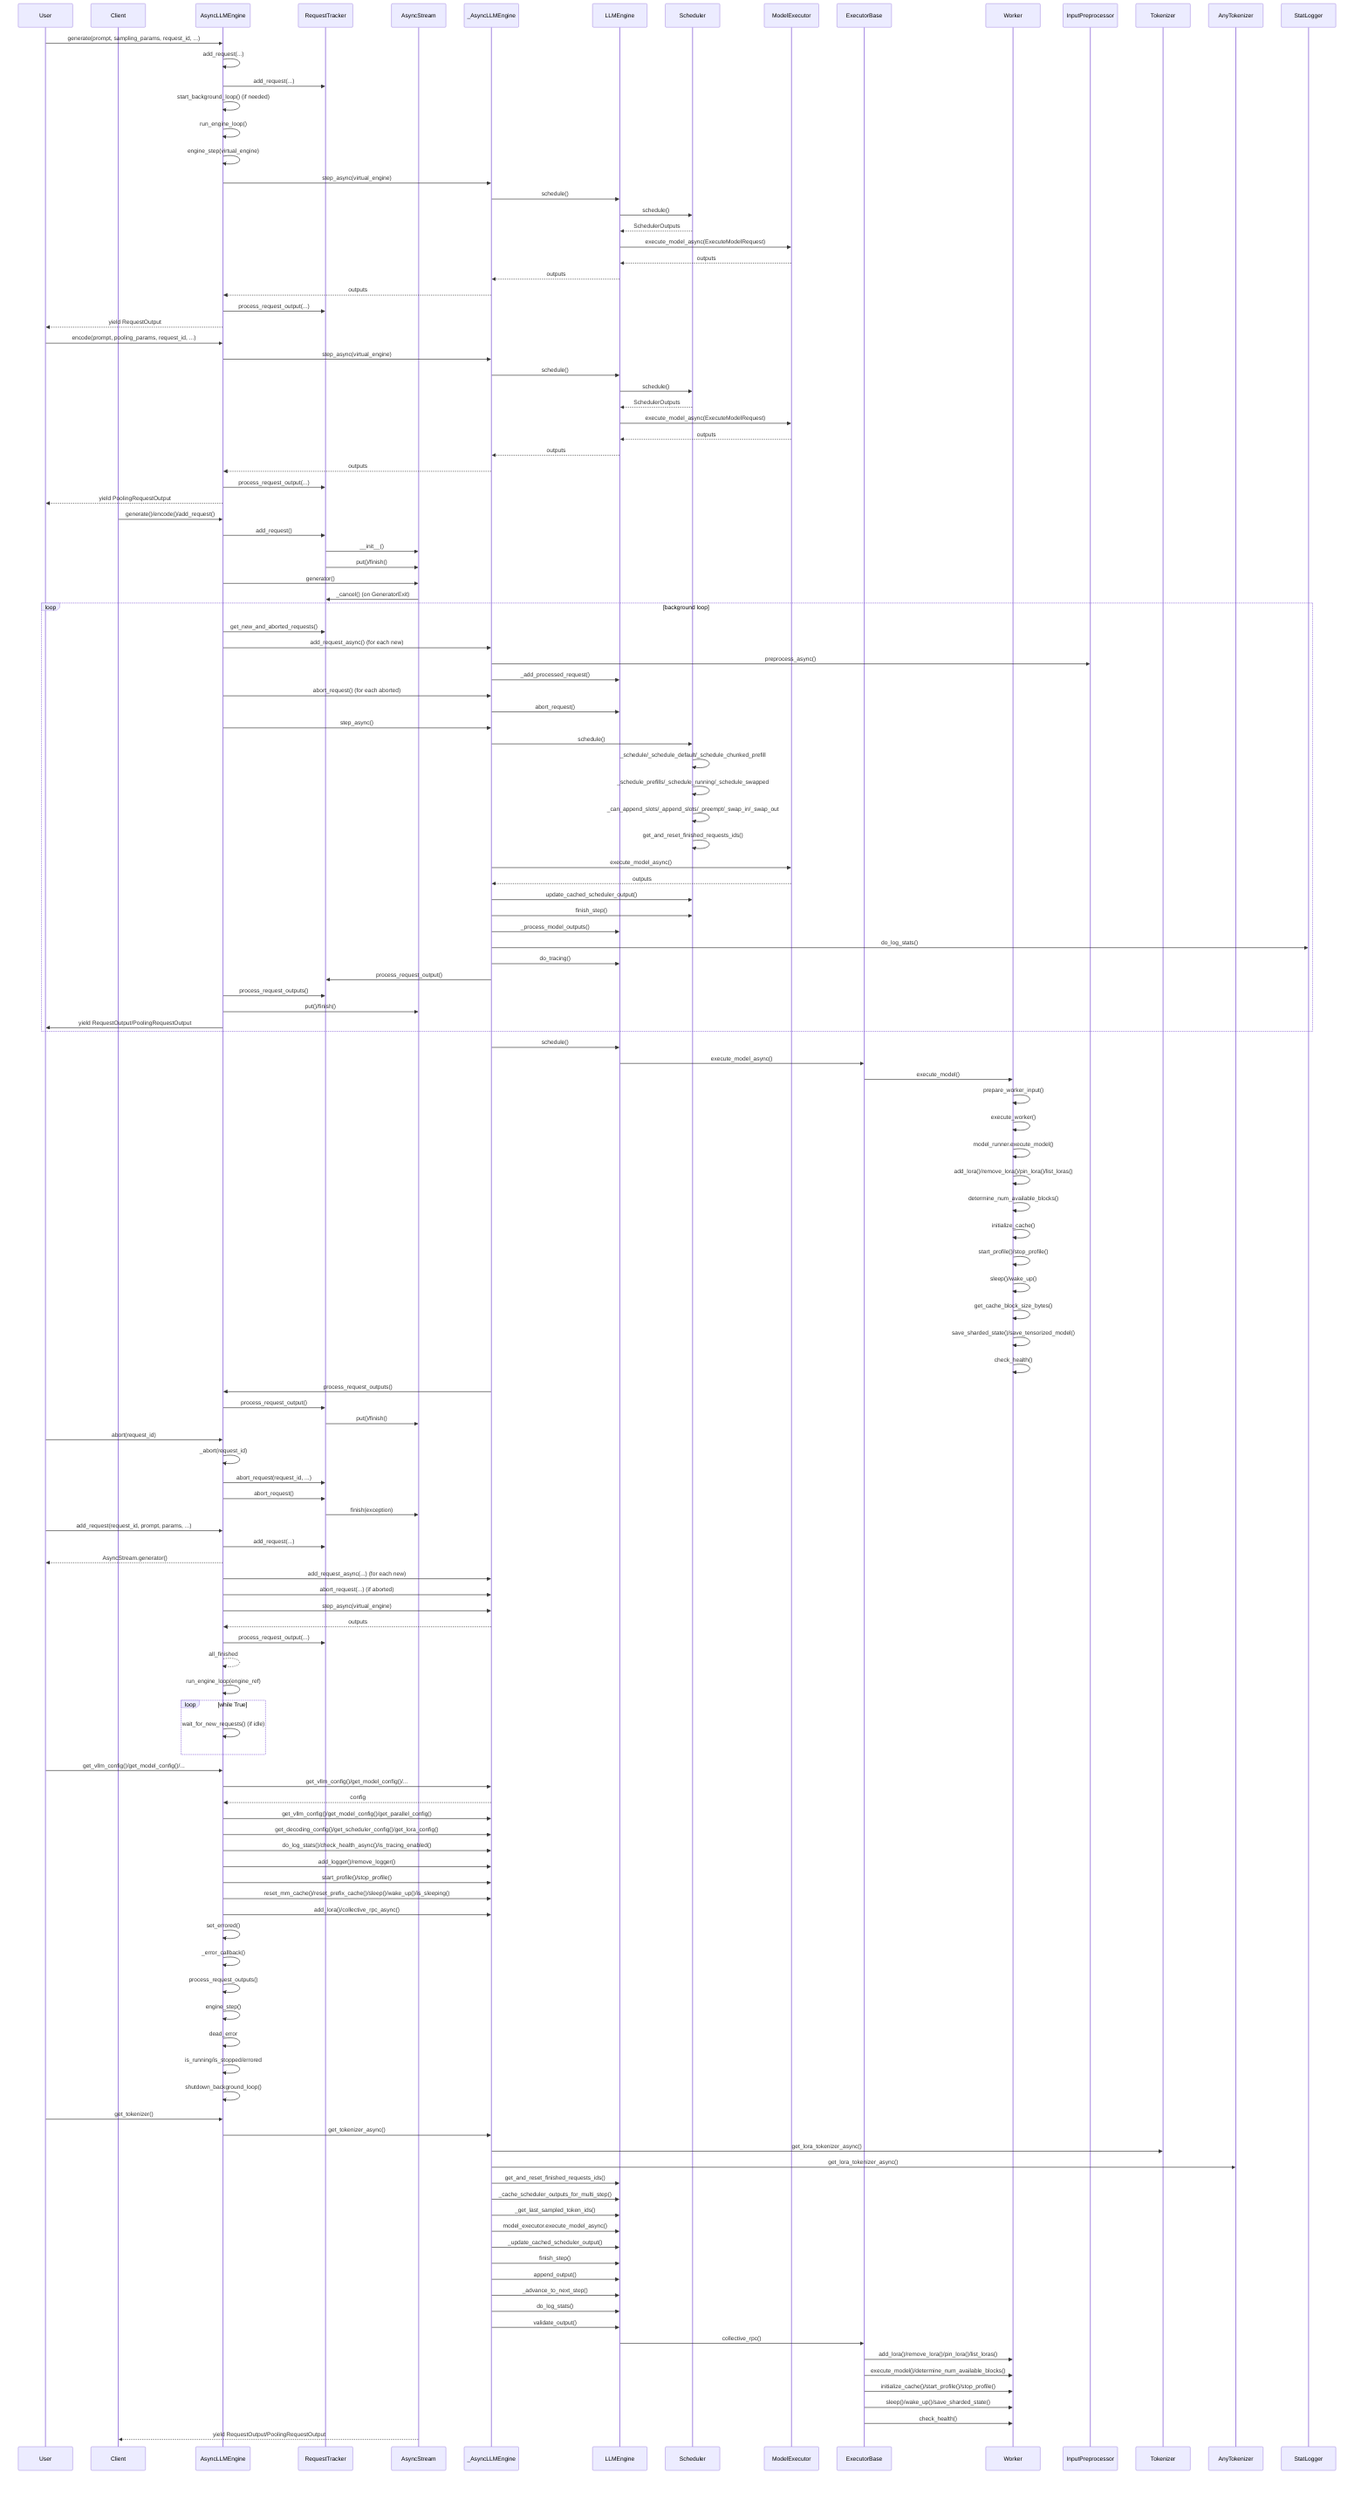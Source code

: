 sequenceDiagram
    %% ========================= Participants (union of all) =========================
    participant User
    participant Client
    participant AsyncLLMEngine
    participant RequestTracker
    participant AsyncStream
    participant _AsyncLLMEngine
    participant LLMEngine
    participant Scheduler
    participant ModelExecutor
    participant ExecutorBase
    participant Worker
    participant InputPreprocessor
    participant Tokenizer
    participant AnyTokenizer
    participant StatLogger

    %% ========================= 1) Request creation & initial processing =========================
    User->>AsyncLLMEngine: generate(prompt, sampling_params, request_id, ...)
    AsyncLLMEngine->>AsyncLLMEngine: add_request(...)
    AsyncLLMEngine->>RequestTracker: add_request(...)
    AsyncLLMEngine->>AsyncLLMEngine: start_background_loop() (if needed)
    AsyncLLMEngine->>AsyncLLMEngine: run_engine_loop()
    AsyncLLMEngine->>AsyncLLMEngine: engine_step(virtual_engine)
    AsyncLLMEngine->>_AsyncLLMEngine: step_async(virtual_engine)
    _AsyncLLMEngine->>LLMEngine: schedule()
    LLMEngine->>Scheduler: schedule()
    Scheduler-->>LLMEngine: SchedulerOutputs
    LLMEngine->>ModelExecutor: execute_model_async(ExecuteModelRequest)
    ModelExecutor-->>LLMEngine: outputs
    LLMEngine-->>_AsyncLLMEngine: outputs
    _AsyncLLMEngine-->>AsyncLLMEngine: outputs
    AsyncLLMEngine->>RequestTracker: process_request_output(...)
    AsyncLLMEngine-->>User: yield RequestOutput

    User->>AsyncLLMEngine: encode(prompt, pooling_params, request_id, ...)
    AsyncLLMEngine->>_AsyncLLMEngine: step_async(virtual_engine)
    _AsyncLLMEngine->>LLMEngine: schedule()
    LLMEngine->>Scheduler: schedule()
    Scheduler-->>LLMEngine: SchedulerOutputs
    LLMEngine->>ModelExecutor: execute_model_async(ExecuteModelRequest)
    ModelExecutor-->>LLMEngine: outputs
    LLMEngine-->>_AsyncLLMEngine: outputs
    _AsyncLLMEngine-->>AsyncLLMEngine: outputs
    AsyncLLMEngine->>RequestTracker: process_request_output(...)
    AsyncLLMEngine-->>User: yield PoolingRequestOutput

    %% Client path (distinct from User; kept since not identical)
    Client->>AsyncLLMEngine: generate()/encode()/add_request()
    AsyncLLMEngine->>RequestTracker: add_request()
    RequestTracker->>AsyncStream: __init__()
    RequestTracker->>AsyncStream: put()/finish()
    AsyncLLMEngine->>AsyncStream: generator()
    AsyncStream->>RequestTracker: _cancel() (on GeneratorExit)

   %% ========================= 2) Background Engine Loop =========================
    loop background loop
        AsyncLLMEngine->>RequestTracker: get_new_and_aborted_requests()
        AsyncLLMEngine->>_AsyncLLMEngine: add_request_async() (for each new)
        _AsyncLLMEngine->>InputPreprocessor: preprocess_async()
        _AsyncLLMEngine->>LLMEngine: _add_processed_request()
        AsyncLLMEngine->>_AsyncLLMEngine: abort_request() (for each aborted)
        _AsyncLLMEngine->>LLMEngine: abort_request()
        AsyncLLMEngine->>_AsyncLLMEngine: step_async()
        _AsyncLLMEngine->>Scheduler: schedule()
        Scheduler->>Scheduler: _schedule/_schedule_default/_schedule_chunked_prefill
        Scheduler->>Scheduler: _schedule_prefills/_schedule_running/_schedule_swapped
        Scheduler->>Scheduler: _can_append_slots/_append_slots/_preempt/_swap_in/_swap_out
        Scheduler->>Scheduler: get_and_reset_finished_requests_ids()
        _AsyncLLMEngine->>ModelExecutor: execute_model_async()
        ModelExecutor-->>_AsyncLLMEngine: outputs
        _AsyncLLMEngine->>Scheduler: update_cached_scheduler_output()
        _AsyncLLMEngine->>Scheduler: finish_step()
        _AsyncLLMEngine->>LLMEngine: _process_model_outputs()
        _AsyncLLMEngine->>StatLogger: do_log_stats()
        _AsyncLLMEngine->>LLMEngine: do_tracing()
        _AsyncLLMEngine->>RequestTracker: process_request_output()
        AsyncLLMEngine->>RequestTracker: process_request_outputs()
        AsyncLLMEngine->>AsyncStream: put()/finish()
        AsyncLLMEngine->>User: yield RequestOutput/PoolingRequestOutput
    end

    %% ========================= 3) LLMEngine -> ExecutorBase/Worker execution path =========================
    _AsyncLLMEngine->>LLMEngine: schedule()
    LLMEngine->>ExecutorBase: execute_model_async()
    ExecutorBase->>Worker: execute_model()
    Worker->>Worker: prepare_worker_input()
    Worker->>Worker: execute_worker()
    Worker->>Worker: model_runner.execute_model()
    Worker->>Worker: add_lora()/remove_lora()/pin_lora()/list_loras()
    Worker->>Worker: determine_num_available_blocks()
    Worker->>Worker: initialize_cache()
    Worker->>Worker: start_profile()/stop_profile()
    Worker->>Worker: sleep()/wake_up()
    Worker->>Worker: get_cache_block_size_bytes()
    Worker->>Worker: save_sharded_state()/save_tensorized_model()
    Worker->>Worker: check_health()

    %% ========================= 4) Output processing =========================
    _AsyncLLMEngine->>AsyncLLMEngine: process_request_outputs()
    AsyncLLMEngine->>RequestTracker: process_request_output()
    RequestTracker->>AsyncStream: put()/finish()

    %% ========================= 5) Abort flow =========================
    User->>AsyncLLMEngine: abort(request_id)
    AsyncLLMEngine->>AsyncLLMEngine: _abort(request_id)
    AsyncLLMEngine->>RequestTracker: abort_request(request_id, ...)
    AsyncLLMEngine->>RequestTracker: abort_request()
    RequestTracker->>AsyncStream: finish(exception)

    %% ========================= 6) Explicit add_request path =========================
    User->>AsyncLLMEngine: add_request(request_id, prompt, params, ...)
    AsyncLLMEngine->>RequestTracker: add_request(...)
    AsyncLLMEngine-->>User: AsyncStream.generator()

    %% ========================= 7) One-off engine_step helper =========================
    AsyncLLMEngine->>_AsyncLLMEngine: add_request_async(...) (for each new)
    AsyncLLMEngine->>_AsyncLLMEngine: abort_request(...) (if aborted)
    AsyncLLMEngine->>_AsyncLLMEngine: step_async(virtual_engine)
    _AsyncLLMEngine-->>AsyncLLMEngine: outputs
    AsyncLLMEngine->>RequestTracker: process_request_output(...)
    AsyncLLMEngine-->>AsyncLLMEngine: all_finished

    %% ========================= 8) Foreground run loop wrapper =========================
    AsyncLLMEngine->>AsyncLLMEngine: run_engine_loop(engine_ref)
    loop while True
        AsyncLLMEngine->>AsyncLLMEngine: wait_for_new_requests() (if idle)
    end

    %% ========================= 9) Management / Introspection =========================
    User->>AsyncLLMEngine: get_vllm_config()/get_model_config()/...
    AsyncLLMEngine->>_AsyncLLMEngine: get_vllm_config()/get_model_config()/...
    _AsyncLLMEngine-->>AsyncLLMEngine: config

    AsyncLLMEngine->>_AsyncLLMEngine: get_vllm_config()/get_model_config()/get_parallel_config()
    AsyncLLMEngine->>_AsyncLLMEngine: get_decoding_config()/get_scheduler_config()/get_lora_config()
    AsyncLLMEngine->>_AsyncLLMEngine: do_log_stats()/check_health_async()/is_tracing_enabled()
    AsyncLLMEngine->>_AsyncLLMEngine: add_logger()/remove_logger()
    AsyncLLMEngine->>_AsyncLLMEngine: start_profile()/stop_profile()
    AsyncLLMEngine->>_AsyncLLMEngine: reset_mm_cache()/reset_prefix_cache()/sleep()/wake_up()/is_sleeping()
    AsyncLLMEngine->>_AsyncLLMEngine: add_lora()/collective_rpc_async()

    %% ========================= 10) Internal utilities & states =========================
    AsyncLLMEngine->>AsyncLLMEngine: set_errored()
    AsyncLLMEngine->>AsyncLLMEngine: _error_callback()
    AsyncLLMEngine->>AsyncLLMEngine: process_request_outputs()
    AsyncLLMEngine->>AsyncLLMEngine: engine_step()
    AsyncLLMEngine->>AsyncLLMEngine: dead_error
    AsyncLLMEngine->>AsyncLLMEngine: is_running/is_stopped/errored
    AsyncLLMEngine->>AsyncLLMEngine: shutdown_background_loop()

    %% ========================= 11) Tokenizer =========================
    User->>AsyncLLMEngine: get_tokenizer()
    AsyncLLMEngine->>_AsyncLLMEngine: get_tokenizer_async()
    _AsyncLLMEngine->>Tokenizer: get_lora_tokenizer_async()
    _AsyncLLMEngine->>AnyTokenizer: get_lora_tokenizer_async()

    %% ========================= 12) Extended internals (kept; non-identical) =========================
    _AsyncLLMEngine->>LLMEngine: get_and_reset_finished_requests_ids()
    _AsyncLLMEngine->>LLMEngine: _cache_scheduler_outputs_for_multi_step()
    _AsyncLLMEngine->>LLMEngine: _get_last_sampled_token_ids()
    _AsyncLLMEngine->>LLMEngine: model_executor.execute_model_async()
    _AsyncLLMEngine->>LLMEngine: _update_cached_scheduler_output()
    _AsyncLLMEngine->>LLMEngine: finish_step()
    _AsyncLLMEngine->>LLMEngine: append_output()
    _AsyncLLMEngine->>LLMEngine: _advance_to_next_step()
    _AsyncLLMEngine->>LLMEngine: do_log_stats()

    %% ========================= 13) External class calls =========================
    _AsyncLLMEngine->>LLMEngine: validate_output()
    LLMEngine->>ExecutorBase: collective_rpc()
    ExecutorBase->>Worker: add_lora()/remove_lora()/pin_lora()/list_loras()
    ExecutorBase->>Worker: execute_model()/determine_num_available_blocks()
    ExecutorBase->>Worker: initialize_cache()/start_profile()/stop_profile()
    ExecutorBase->>Worker: sleep()/wake_up()/save_sharded_state()
    ExecutorBase->>Worker: check_health()

    %% ========================= 14) Stream to client =========================
    AsyncStream-->>Client: yield RequestOutput/PoolingRequestOutput